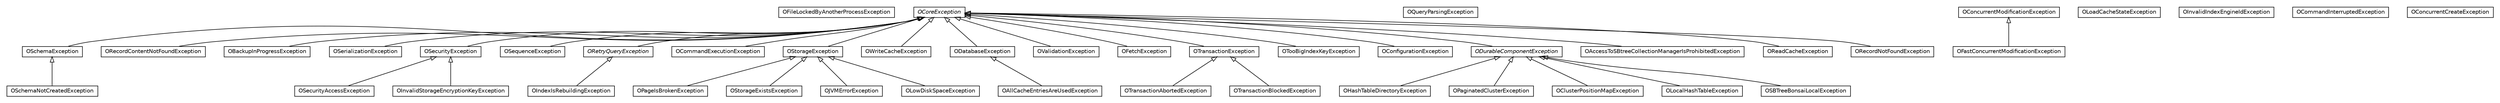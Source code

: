 #!/usr/local/bin/dot
#
# Class diagram 
# Generated by UMLGraph version R5_6-24-gf6e263 (http://www.umlgraph.org/)
#

digraph G {
	edge [fontname="Helvetica",fontsize=10,labelfontname="Helvetica",labelfontsize=10];
	node [fontname="Helvetica",fontsize=10,shape=plaintext];
	nodesep=0.25;
	ranksep=0.5;
	// com.orientechnologies.orient.core.exception.OFileLockedByAnotherProcessException
	c243024 [label=<<table title="com.orientechnologies.orient.core.exception.OFileLockedByAnotherProcessException" border="0" cellborder="1" cellspacing="0" cellpadding="2" port="p" href="./OFileLockedByAnotherProcessException.html">
		<tr><td><table border="0" cellspacing="0" cellpadding="1">
<tr><td align="center" balign="center"> OFileLockedByAnotherProcessException </td></tr>
		</table></td></tr>
		</table>>, URL="./OFileLockedByAnotherProcessException.html", fontname="Helvetica", fontcolor="black", fontsize=10.0];
	// com.orientechnologies.orient.core.exception.OTransactionAbortedException
	c243025 [label=<<table title="com.orientechnologies.orient.core.exception.OTransactionAbortedException" border="0" cellborder="1" cellspacing="0" cellpadding="2" port="p" href="./OTransactionAbortedException.html">
		<tr><td><table border="0" cellspacing="0" cellpadding="1">
<tr><td align="center" balign="center"> OTransactionAbortedException </td></tr>
		</table></td></tr>
		</table>>, URL="./OTransactionAbortedException.html", fontname="Helvetica", fontcolor="black", fontsize=10.0];
	// com.orientechnologies.orient.core.exception.OCoreException
	c243026 [label=<<table title="com.orientechnologies.orient.core.exception.OCoreException" border="0" cellborder="1" cellspacing="0" cellpadding="2" port="p" href="./OCoreException.html">
		<tr><td><table border="0" cellspacing="0" cellpadding="1">
<tr><td align="center" balign="center"><font face="Helvetica-Oblique"> OCoreException </font></td></tr>
		</table></td></tr>
		</table>>, URL="./OCoreException.html", fontname="Helvetica", fontcolor="black", fontsize=10.0];
	// com.orientechnologies.orient.core.exception.OSchemaException
	c243027 [label=<<table title="com.orientechnologies.orient.core.exception.OSchemaException" border="0" cellborder="1" cellspacing="0" cellpadding="2" port="p" href="./OSchemaException.html">
		<tr><td><table border="0" cellspacing="0" cellpadding="1">
<tr><td align="center" balign="center"> OSchemaException </td></tr>
		</table></td></tr>
		</table>>, URL="./OSchemaException.html", fontname="Helvetica", fontcolor="black", fontsize=10.0];
	// com.orientechnologies.orient.core.exception.ORecordContentNotFoundException
	c243028 [label=<<table title="com.orientechnologies.orient.core.exception.ORecordContentNotFoundException" border="0" cellborder="1" cellspacing="0" cellpadding="2" port="p" href="./ORecordContentNotFoundException.html">
		<tr><td><table border="0" cellspacing="0" cellpadding="1">
<tr><td align="center" balign="center"> ORecordContentNotFoundException </td></tr>
		</table></td></tr>
		</table>>, URL="./ORecordContentNotFoundException.html", fontname="Helvetica", fontcolor="black", fontsize=10.0];
	// com.orientechnologies.orient.core.exception.OBackupInProgressException
	c243029 [label=<<table title="com.orientechnologies.orient.core.exception.OBackupInProgressException" border="0" cellborder="1" cellspacing="0" cellpadding="2" port="p" href="./OBackupInProgressException.html">
		<tr><td><table border="0" cellspacing="0" cellpadding="1">
<tr><td align="center" balign="center"> OBackupInProgressException </td></tr>
		</table></td></tr>
		</table>>, URL="./OBackupInProgressException.html", fontname="Helvetica", fontcolor="black", fontsize=10.0];
	// com.orientechnologies.orient.core.exception.OSerializationException
	c243030 [label=<<table title="com.orientechnologies.orient.core.exception.OSerializationException" border="0" cellborder="1" cellspacing="0" cellpadding="2" port="p" href="./OSerializationException.html">
		<tr><td><table border="0" cellspacing="0" cellpadding="1">
<tr><td align="center" balign="center"> OSerializationException </td></tr>
		</table></td></tr>
		</table>>, URL="./OSerializationException.html", fontname="Helvetica", fontcolor="black", fontsize=10.0];
	// com.orientechnologies.orient.core.exception.OQueryParsingException
	c243031 [label=<<table title="com.orientechnologies.orient.core.exception.OQueryParsingException" border="0" cellborder="1" cellspacing="0" cellpadding="2" port="p" href="./OQueryParsingException.html">
		<tr><td><table border="0" cellspacing="0" cellpadding="1">
<tr><td align="center" balign="center"> OQueryParsingException </td></tr>
		</table></td></tr>
		</table>>, URL="./OQueryParsingException.html", fontname="Helvetica", fontcolor="black", fontsize=10.0];
	// com.orientechnologies.orient.core.exception.OSecurityException
	c243032 [label=<<table title="com.orientechnologies.orient.core.exception.OSecurityException" border="0" cellborder="1" cellspacing="0" cellpadding="2" port="p" href="./OSecurityException.html">
		<tr><td><table border="0" cellspacing="0" cellpadding="1">
<tr><td align="center" balign="center"> OSecurityException </td></tr>
		</table></td></tr>
		</table>>, URL="./OSecurityException.html", fontname="Helvetica", fontcolor="black", fontsize=10.0];
	// com.orientechnologies.orient.core.exception.OSequenceException
	c243033 [label=<<table title="com.orientechnologies.orient.core.exception.OSequenceException" border="0" cellborder="1" cellspacing="0" cellpadding="2" port="p" href="./OSequenceException.html">
		<tr><td><table border="0" cellspacing="0" cellpadding="1">
<tr><td align="center" balign="center"> OSequenceException </td></tr>
		</table></td></tr>
		</table>>, URL="./OSequenceException.html", fontname="Helvetica", fontcolor="black", fontsize=10.0];
	// com.orientechnologies.orient.core.exception.OAllCacheEntriesAreUsedException
	c243034 [label=<<table title="com.orientechnologies.orient.core.exception.OAllCacheEntriesAreUsedException" border="0" cellborder="1" cellspacing="0" cellpadding="2" port="p" href="./OAllCacheEntriesAreUsedException.html">
		<tr><td><table border="0" cellspacing="0" cellpadding="1">
<tr><td align="center" balign="center"> OAllCacheEntriesAreUsedException </td></tr>
		</table></td></tr>
		</table>>, URL="./OAllCacheEntriesAreUsedException.html", fontname="Helvetica", fontcolor="black", fontsize=10.0];
	// com.orientechnologies.orient.core.exception.OPageIsBrokenException
	c243035 [label=<<table title="com.orientechnologies.orient.core.exception.OPageIsBrokenException" border="0" cellborder="1" cellspacing="0" cellpadding="2" port="p" href="./OPageIsBrokenException.html">
		<tr><td><table border="0" cellspacing="0" cellpadding="1">
<tr><td align="center" balign="center"> OPageIsBrokenException </td></tr>
		</table></td></tr>
		</table>>, URL="./OPageIsBrokenException.html", fontname="Helvetica", fontcolor="black", fontsize=10.0];
	// com.orientechnologies.orient.core.exception.ORetryQueryException
	c243036 [label=<<table title="com.orientechnologies.orient.core.exception.ORetryQueryException" border="0" cellborder="1" cellspacing="0" cellpadding="2" port="p" href="./ORetryQueryException.html">
		<tr><td><table border="0" cellspacing="0" cellpadding="1">
<tr><td align="center" balign="center"><font face="Helvetica-Oblique"> ORetryQueryException </font></td></tr>
		</table></td></tr>
		</table>>, URL="./ORetryQueryException.html", fontname="Helvetica", fontcolor="black", fontsize=10.0];
	// com.orientechnologies.orient.core.exception.OSchemaNotCreatedException
	c243037 [label=<<table title="com.orientechnologies.orient.core.exception.OSchemaNotCreatedException" border="0" cellborder="1" cellspacing="0" cellpadding="2" port="p" href="./OSchemaNotCreatedException.html">
		<tr><td><table border="0" cellspacing="0" cellpadding="1">
<tr><td align="center" balign="center"> OSchemaNotCreatedException </td></tr>
		</table></td></tr>
		</table>>, URL="./OSchemaNotCreatedException.html", fontname="Helvetica", fontcolor="black", fontsize=10.0];
	// com.orientechnologies.orient.core.exception.OHashTableDirectoryException
	c243038 [label=<<table title="com.orientechnologies.orient.core.exception.OHashTableDirectoryException" border="0" cellborder="1" cellspacing="0" cellpadding="2" port="p" href="./OHashTableDirectoryException.html">
		<tr><td><table border="0" cellspacing="0" cellpadding="1">
<tr><td align="center" balign="center"> OHashTableDirectoryException </td></tr>
		</table></td></tr>
		</table>>, URL="./OHashTableDirectoryException.html", fontname="Helvetica", fontcolor="black", fontsize=10.0];
	// com.orientechnologies.orient.core.exception.OCommandExecutionException
	c243039 [label=<<table title="com.orientechnologies.orient.core.exception.OCommandExecutionException" border="0" cellborder="1" cellspacing="0" cellpadding="2" port="p" href="./OCommandExecutionException.html">
		<tr><td><table border="0" cellspacing="0" cellpadding="1">
<tr><td align="center" balign="center"> OCommandExecutionException </td></tr>
		</table></td></tr>
		</table>>, URL="./OCommandExecutionException.html", fontname="Helvetica", fontcolor="black", fontsize=10.0];
	// com.orientechnologies.orient.core.exception.OStorageException
	c243040 [label=<<table title="com.orientechnologies.orient.core.exception.OStorageException" border="0" cellborder="1" cellspacing="0" cellpadding="2" port="p" href="./OStorageException.html">
		<tr><td><table border="0" cellspacing="0" cellpadding="1">
<tr><td align="center" balign="center"> OStorageException </td></tr>
		</table></td></tr>
		</table>>, URL="./OStorageException.html", fontname="Helvetica", fontcolor="black", fontsize=10.0];
	// com.orientechnologies.orient.core.exception.OWriteCacheException
	c243041 [label=<<table title="com.orientechnologies.orient.core.exception.OWriteCacheException" border="0" cellborder="1" cellspacing="0" cellpadding="2" port="p" href="./OWriteCacheException.html">
		<tr><td><table border="0" cellspacing="0" cellpadding="1">
<tr><td align="center" balign="center"> OWriteCacheException </td></tr>
		</table></td></tr>
		</table>>, URL="./OWriteCacheException.html", fontname="Helvetica", fontcolor="black", fontsize=10.0];
	// com.orientechnologies.orient.core.exception.OStorageExistsException
	c243042 [label=<<table title="com.orientechnologies.orient.core.exception.OStorageExistsException" border="0" cellborder="1" cellspacing="0" cellpadding="2" port="p" href="./OStorageExistsException.html">
		<tr><td><table border="0" cellspacing="0" cellpadding="1">
<tr><td align="center" balign="center"> OStorageExistsException </td></tr>
		</table></td></tr>
		</table>>, URL="./OStorageExistsException.html", fontname="Helvetica", fontcolor="black", fontsize=10.0];
	// com.orientechnologies.orient.core.exception.ODatabaseException
	c243043 [label=<<table title="com.orientechnologies.orient.core.exception.ODatabaseException" border="0" cellborder="1" cellspacing="0" cellpadding="2" port="p" href="./ODatabaseException.html">
		<tr><td><table border="0" cellspacing="0" cellpadding="1">
<tr><td align="center" balign="center"> ODatabaseException </td></tr>
		</table></td></tr>
		</table>>, URL="./ODatabaseException.html", fontname="Helvetica", fontcolor="black", fontsize=10.0];
	// com.orientechnologies.orient.core.exception.OValidationException
	c243044 [label=<<table title="com.orientechnologies.orient.core.exception.OValidationException" border="0" cellborder="1" cellspacing="0" cellpadding="2" port="p" href="./OValidationException.html">
		<tr><td><table border="0" cellspacing="0" cellpadding="1">
<tr><td align="center" balign="center"> OValidationException </td></tr>
		</table></td></tr>
		</table>>, URL="./OValidationException.html", fontname="Helvetica", fontcolor="black", fontsize=10.0];
	// com.orientechnologies.orient.core.exception.OConcurrentModificationException
	c243045 [label=<<table title="com.orientechnologies.orient.core.exception.OConcurrentModificationException" border="0" cellborder="1" cellspacing="0" cellpadding="2" port="p" href="./OConcurrentModificationException.html">
		<tr><td><table border="0" cellspacing="0" cellpadding="1">
<tr><td align="center" balign="center"> OConcurrentModificationException </td></tr>
		</table></td></tr>
		</table>>, URL="./OConcurrentModificationException.html", fontname="Helvetica", fontcolor="black", fontsize=10.0];
	// com.orientechnologies.orient.core.exception.OTransactionBlockedException
	c243046 [label=<<table title="com.orientechnologies.orient.core.exception.OTransactionBlockedException" border="0" cellborder="1" cellspacing="0" cellpadding="2" port="p" href="./OTransactionBlockedException.html">
		<tr><td><table border="0" cellspacing="0" cellpadding="1">
<tr><td align="center" balign="center"> OTransactionBlockedException </td></tr>
		</table></td></tr>
		</table>>, URL="./OTransactionBlockedException.html", fontname="Helvetica", fontcolor="black", fontsize=10.0];
	// com.orientechnologies.orient.core.exception.OPaginatedClusterException
	c243047 [label=<<table title="com.orientechnologies.orient.core.exception.OPaginatedClusterException" border="0" cellborder="1" cellspacing="0" cellpadding="2" port="p" href="./OPaginatedClusterException.html">
		<tr><td><table border="0" cellspacing="0" cellpadding="1">
<tr><td align="center" balign="center"> OPaginatedClusterException </td></tr>
		</table></td></tr>
		</table>>, URL="./OPaginatedClusterException.html", fontname="Helvetica", fontcolor="black", fontsize=10.0];
	// com.orientechnologies.orient.core.exception.OFetchException
	c243048 [label=<<table title="com.orientechnologies.orient.core.exception.OFetchException" border="0" cellborder="1" cellspacing="0" cellpadding="2" port="p" href="./OFetchException.html">
		<tr><td><table border="0" cellspacing="0" cellpadding="1">
<tr><td align="center" balign="center"> OFetchException </td></tr>
		</table></td></tr>
		</table>>, URL="./OFetchException.html", fontname="Helvetica", fontcolor="black", fontsize=10.0];
	// com.orientechnologies.orient.core.exception.OTransactionException
	c243049 [label=<<table title="com.orientechnologies.orient.core.exception.OTransactionException" border="0" cellborder="1" cellspacing="0" cellpadding="2" port="p" href="./OTransactionException.html">
		<tr><td><table border="0" cellspacing="0" cellpadding="1">
<tr><td align="center" balign="center"> OTransactionException </td></tr>
		</table></td></tr>
		</table>>, URL="./OTransactionException.html", fontname="Helvetica", fontcolor="black", fontsize=10.0];
	// com.orientechnologies.orient.core.exception.OIndexIsRebuildingException
	c243050 [label=<<table title="com.orientechnologies.orient.core.exception.OIndexIsRebuildingException" border="0" cellborder="1" cellspacing="0" cellpadding="2" port="p" href="./OIndexIsRebuildingException.html">
		<tr><td><table border="0" cellspacing="0" cellpadding="1">
<tr><td align="center" balign="center"> OIndexIsRebuildingException </td></tr>
		</table></td></tr>
		</table>>, URL="./OIndexIsRebuildingException.html", fontname="Helvetica", fontcolor="black", fontsize=10.0];
	// com.orientechnologies.orient.core.exception.OTooBigIndexKeyException
	c243051 [label=<<table title="com.orientechnologies.orient.core.exception.OTooBigIndexKeyException" border="0" cellborder="1" cellspacing="0" cellpadding="2" port="p" href="./OTooBigIndexKeyException.html">
		<tr><td><table border="0" cellspacing="0" cellpadding="1">
<tr><td align="center" balign="center"> OTooBigIndexKeyException </td></tr>
		</table></td></tr>
		</table>>, URL="./OTooBigIndexKeyException.html", fontname="Helvetica", fontcolor="black", fontsize=10.0];
	// com.orientechnologies.orient.core.exception.OSecurityAccessException
	c243052 [label=<<table title="com.orientechnologies.orient.core.exception.OSecurityAccessException" border="0" cellborder="1" cellspacing="0" cellpadding="2" port="p" href="./OSecurityAccessException.html">
		<tr><td><table border="0" cellspacing="0" cellpadding="1">
<tr><td align="center" balign="center"> OSecurityAccessException </td></tr>
		</table></td></tr>
		</table>>, URL="./OSecurityAccessException.html", fontname="Helvetica", fontcolor="black", fontsize=10.0];
	// com.orientechnologies.orient.core.exception.OInvalidStorageEncryptionKeyException
	c243053 [label=<<table title="com.orientechnologies.orient.core.exception.OInvalidStorageEncryptionKeyException" border="0" cellborder="1" cellspacing="0" cellpadding="2" port="p" href="./OInvalidStorageEncryptionKeyException.html">
		<tr><td><table border="0" cellspacing="0" cellpadding="1">
<tr><td align="center" balign="center"> OInvalidStorageEncryptionKeyException </td></tr>
		</table></td></tr>
		</table>>, URL="./OInvalidStorageEncryptionKeyException.html", fontname="Helvetica", fontcolor="black", fontsize=10.0];
	// com.orientechnologies.orient.core.exception.OLoadCacheStateException
	c243054 [label=<<table title="com.orientechnologies.orient.core.exception.OLoadCacheStateException" border="0" cellborder="1" cellspacing="0" cellpadding="2" port="p" href="./OLoadCacheStateException.html">
		<tr><td><table border="0" cellspacing="0" cellpadding="1">
<tr><td align="center" balign="center"> OLoadCacheStateException </td></tr>
		</table></td></tr>
		</table>>, URL="./OLoadCacheStateException.html", fontname="Helvetica", fontcolor="black", fontsize=10.0];
	// com.orientechnologies.orient.core.exception.OClusterPositionMapException
	c243055 [label=<<table title="com.orientechnologies.orient.core.exception.OClusterPositionMapException" border="0" cellborder="1" cellspacing="0" cellpadding="2" port="p" href="./OClusterPositionMapException.html">
		<tr><td><table border="0" cellspacing="0" cellpadding="1">
<tr><td align="center" balign="center"> OClusterPositionMapException </td></tr>
		</table></td></tr>
		</table>>, URL="./OClusterPositionMapException.html", fontname="Helvetica", fontcolor="black", fontsize=10.0];
	// com.orientechnologies.orient.core.exception.OInvalidIndexEngineIdException
	c243056 [label=<<table title="com.orientechnologies.orient.core.exception.OInvalidIndexEngineIdException" border="0" cellborder="1" cellspacing="0" cellpadding="2" port="p" href="./OInvalidIndexEngineIdException.html">
		<tr><td><table border="0" cellspacing="0" cellpadding="1">
<tr><td align="center" balign="center"> OInvalidIndexEngineIdException </td></tr>
		</table></td></tr>
		</table>>, URL="./OInvalidIndexEngineIdException.html", fontname="Helvetica", fontcolor="black", fontsize=10.0];
	// com.orientechnologies.orient.core.exception.OFastConcurrentModificationException
	c243057 [label=<<table title="com.orientechnologies.orient.core.exception.OFastConcurrentModificationException" border="0" cellborder="1" cellspacing="0" cellpadding="2" port="p" href="./OFastConcurrentModificationException.html">
		<tr><td><table border="0" cellspacing="0" cellpadding="1">
<tr><td align="center" balign="center"> OFastConcurrentModificationException </td></tr>
		</table></td></tr>
		</table>>, URL="./OFastConcurrentModificationException.html", fontname="Helvetica", fontcolor="black", fontsize=10.0];
	// com.orientechnologies.orient.core.exception.OConfigurationException
	c243058 [label=<<table title="com.orientechnologies.orient.core.exception.OConfigurationException" border="0" cellborder="1" cellspacing="0" cellpadding="2" port="p" href="./OConfigurationException.html">
		<tr><td><table border="0" cellspacing="0" cellpadding="1">
<tr><td align="center" balign="center"> OConfigurationException </td></tr>
		</table></td></tr>
		</table>>, URL="./OConfigurationException.html", fontname="Helvetica", fontcolor="black", fontsize=10.0];
	// com.orientechnologies.orient.core.exception.ODurableComponentException
	c243059 [label=<<table title="com.orientechnologies.orient.core.exception.ODurableComponentException" border="0" cellborder="1" cellspacing="0" cellpadding="2" port="p" href="./ODurableComponentException.html">
		<tr><td><table border="0" cellspacing="0" cellpadding="1">
<tr><td align="center" balign="center"><font face="Helvetica-Oblique"> ODurableComponentException </font></td></tr>
		</table></td></tr>
		</table>>, URL="./ODurableComponentException.html", fontname="Helvetica", fontcolor="black", fontsize=10.0];
	// com.orientechnologies.orient.core.exception.OAccessToSBtreeCollectionManagerIsProhibitedException
	c243060 [label=<<table title="com.orientechnologies.orient.core.exception.OAccessToSBtreeCollectionManagerIsProhibitedException" border="0" cellborder="1" cellspacing="0" cellpadding="2" port="p" href="./OAccessToSBtreeCollectionManagerIsProhibitedException.html">
		<tr><td><table border="0" cellspacing="0" cellpadding="1">
<tr><td align="center" balign="center"> OAccessToSBtreeCollectionManagerIsProhibitedException </td></tr>
		</table></td></tr>
		</table>>, URL="./OAccessToSBtreeCollectionManagerIsProhibitedException.html", fontname="Helvetica", fontcolor="black", fontsize=10.0];
	// com.orientechnologies.orient.core.exception.OLocalHashTableException
	c243061 [label=<<table title="com.orientechnologies.orient.core.exception.OLocalHashTableException" border="0" cellborder="1" cellspacing="0" cellpadding="2" port="p" href="./OLocalHashTableException.html">
		<tr><td><table border="0" cellspacing="0" cellpadding="1">
<tr><td align="center" balign="center"> OLocalHashTableException </td></tr>
		</table></td></tr>
		</table>>, URL="./OLocalHashTableException.html", fontname="Helvetica", fontcolor="black", fontsize=10.0];
	// com.orientechnologies.orient.core.exception.OReadCacheException
	c243062 [label=<<table title="com.orientechnologies.orient.core.exception.OReadCacheException" border="0" cellborder="1" cellspacing="0" cellpadding="2" port="p" href="./OReadCacheException.html">
		<tr><td><table border="0" cellspacing="0" cellpadding="1">
<tr><td align="center" balign="center"> OReadCacheException </td></tr>
		</table></td></tr>
		</table>>, URL="./OReadCacheException.html", fontname="Helvetica", fontcolor="black", fontsize=10.0];
	// com.orientechnologies.orient.core.exception.OJVMErrorException
	c243063 [label=<<table title="com.orientechnologies.orient.core.exception.OJVMErrorException" border="0" cellborder="1" cellspacing="0" cellpadding="2" port="p" href="./OJVMErrorException.html">
		<tr><td><table border="0" cellspacing="0" cellpadding="1">
<tr><td align="center" balign="center"> OJVMErrorException </td></tr>
		</table></td></tr>
		</table>>, URL="./OJVMErrorException.html", fontname="Helvetica", fontcolor="black", fontsize=10.0];
	// com.orientechnologies.orient.core.exception.OCommandInterruptedException
	c243064 [label=<<table title="com.orientechnologies.orient.core.exception.OCommandInterruptedException" border="0" cellborder="1" cellspacing="0" cellpadding="2" port="p" href="./OCommandInterruptedException.html">
		<tr><td><table border="0" cellspacing="0" cellpadding="1">
<tr><td align="center" balign="center"> OCommandInterruptedException </td></tr>
		</table></td></tr>
		</table>>, URL="./OCommandInterruptedException.html", fontname="Helvetica", fontcolor="black", fontsize=10.0];
	// com.orientechnologies.orient.core.exception.OLowDiskSpaceException
	c243065 [label=<<table title="com.orientechnologies.orient.core.exception.OLowDiskSpaceException" border="0" cellborder="1" cellspacing="0" cellpadding="2" port="p" href="./OLowDiskSpaceException.html">
		<tr><td><table border="0" cellspacing="0" cellpadding="1">
<tr><td align="center" balign="center"> OLowDiskSpaceException </td></tr>
		</table></td></tr>
		</table>>, URL="./OLowDiskSpaceException.html", fontname="Helvetica", fontcolor="black", fontsize=10.0];
	// com.orientechnologies.orient.core.exception.OSBTreeBonsaiLocalException
	c243066 [label=<<table title="com.orientechnologies.orient.core.exception.OSBTreeBonsaiLocalException" border="0" cellborder="1" cellspacing="0" cellpadding="2" port="p" href="./OSBTreeBonsaiLocalException.html">
		<tr><td><table border="0" cellspacing="0" cellpadding="1">
<tr><td align="center" balign="center"> OSBTreeBonsaiLocalException </td></tr>
		</table></td></tr>
		</table>>, URL="./OSBTreeBonsaiLocalException.html", fontname="Helvetica", fontcolor="black", fontsize=10.0];
	// com.orientechnologies.orient.core.exception.ORecordNotFoundException
	c243067 [label=<<table title="com.orientechnologies.orient.core.exception.ORecordNotFoundException" border="0" cellborder="1" cellspacing="0" cellpadding="2" port="p" href="./ORecordNotFoundException.html">
		<tr><td><table border="0" cellspacing="0" cellpadding="1">
<tr><td align="center" balign="center"> ORecordNotFoundException </td></tr>
		</table></td></tr>
		</table>>, URL="./ORecordNotFoundException.html", fontname="Helvetica", fontcolor="black", fontsize=10.0];
	// com.orientechnologies.orient.core.exception.OConcurrentCreateException
	c243068 [label=<<table title="com.orientechnologies.orient.core.exception.OConcurrentCreateException" border="0" cellborder="1" cellspacing="0" cellpadding="2" port="p" href="./OConcurrentCreateException.html">
		<tr><td><table border="0" cellspacing="0" cellpadding="1">
<tr><td align="center" balign="center"> OConcurrentCreateException </td></tr>
		</table></td></tr>
		</table>>, URL="./OConcurrentCreateException.html", fontname="Helvetica", fontcolor="black", fontsize=10.0];
	//com.orientechnologies.orient.core.exception.OTransactionAbortedException extends com.orientechnologies.orient.core.exception.OTransactionException
	c243049:p -> c243025:p [dir=back,arrowtail=empty];
	//com.orientechnologies.orient.core.exception.OSchemaException extends com.orientechnologies.orient.core.exception.OCoreException
	c243026:p -> c243027:p [dir=back,arrowtail=empty];
	//com.orientechnologies.orient.core.exception.ORecordContentNotFoundException extends com.orientechnologies.orient.core.exception.OCoreException
	c243026:p -> c243028:p [dir=back,arrowtail=empty];
	//com.orientechnologies.orient.core.exception.OBackupInProgressException extends com.orientechnologies.orient.core.exception.OCoreException
	c243026:p -> c243029:p [dir=back,arrowtail=empty];
	//com.orientechnologies.orient.core.exception.OSerializationException extends com.orientechnologies.orient.core.exception.OCoreException
	c243026:p -> c243030:p [dir=back,arrowtail=empty];
	//com.orientechnologies.orient.core.exception.OSecurityException extends com.orientechnologies.orient.core.exception.OCoreException
	c243026:p -> c243032:p [dir=back,arrowtail=empty];
	//com.orientechnologies.orient.core.exception.OSequenceException extends com.orientechnologies.orient.core.exception.OCoreException
	c243026:p -> c243033:p [dir=back,arrowtail=empty];
	//com.orientechnologies.orient.core.exception.OAllCacheEntriesAreUsedException extends com.orientechnologies.orient.core.exception.ODatabaseException
	c243043:p -> c243034:p [dir=back,arrowtail=empty];
	//com.orientechnologies.orient.core.exception.OPageIsBrokenException extends com.orientechnologies.orient.core.exception.OStorageException
	c243040:p -> c243035:p [dir=back,arrowtail=empty];
	//com.orientechnologies.orient.core.exception.ORetryQueryException extends com.orientechnologies.orient.core.exception.OCoreException
	c243026:p -> c243036:p [dir=back,arrowtail=empty];
	//com.orientechnologies.orient.core.exception.OSchemaNotCreatedException extends com.orientechnologies.orient.core.exception.OSchemaException
	c243027:p -> c243037:p [dir=back,arrowtail=empty];
	//com.orientechnologies.orient.core.exception.OHashTableDirectoryException extends com.orientechnologies.orient.core.exception.ODurableComponentException
	c243059:p -> c243038:p [dir=back,arrowtail=empty];
	//com.orientechnologies.orient.core.exception.OCommandExecutionException extends com.orientechnologies.orient.core.exception.OCoreException
	c243026:p -> c243039:p [dir=back,arrowtail=empty];
	//com.orientechnologies.orient.core.exception.OStorageException extends com.orientechnologies.orient.core.exception.OCoreException
	c243026:p -> c243040:p [dir=back,arrowtail=empty];
	//com.orientechnologies.orient.core.exception.OWriteCacheException extends com.orientechnologies.orient.core.exception.OCoreException
	c243026:p -> c243041:p [dir=back,arrowtail=empty];
	//com.orientechnologies.orient.core.exception.OStorageExistsException extends com.orientechnologies.orient.core.exception.OStorageException
	c243040:p -> c243042:p [dir=back,arrowtail=empty];
	//com.orientechnologies.orient.core.exception.ODatabaseException extends com.orientechnologies.orient.core.exception.OCoreException
	c243026:p -> c243043:p [dir=back,arrowtail=empty];
	//com.orientechnologies.orient.core.exception.OValidationException extends com.orientechnologies.orient.core.exception.OCoreException
	c243026:p -> c243044:p [dir=back,arrowtail=empty];
	//com.orientechnologies.orient.core.exception.OTransactionBlockedException extends com.orientechnologies.orient.core.exception.OTransactionException
	c243049:p -> c243046:p [dir=back,arrowtail=empty];
	//com.orientechnologies.orient.core.exception.OPaginatedClusterException extends com.orientechnologies.orient.core.exception.ODurableComponentException
	c243059:p -> c243047:p [dir=back,arrowtail=empty];
	//com.orientechnologies.orient.core.exception.OFetchException extends com.orientechnologies.orient.core.exception.OCoreException
	c243026:p -> c243048:p [dir=back,arrowtail=empty];
	//com.orientechnologies.orient.core.exception.OTransactionException extends com.orientechnologies.orient.core.exception.OCoreException
	c243026:p -> c243049:p [dir=back,arrowtail=empty];
	//com.orientechnologies.orient.core.exception.OIndexIsRebuildingException extends com.orientechnologies.orient.core.exception.ORetryQueryException
	c243036:p -> c243050:p [dir=back,arrowtail=empty];
	//com.orientechnologies.orient.core.exception.OTooBigIndexKeyException extends com.orientechnologies.orient.core.exception.OCoreException
	c243026:p -> c243051:p [dir=back,arrowtail=empty];
	//com.orientechnologies.orient.core.exception.OSecurityAccessException extends com.orientechnologies.orient.core.exception.OSecurityException
	c243032:p -> c243052:p [dir=back,arrowtail=empty];
	//com.orientechnologies.orient.core.exception.OInvalidStorageEncryptionKeyException extends com.orientechnologies.orient.core.exception.OSecurityException
	c243032:p -> c243053:p [dir=back,arrowtail=empty];
	//com.orientechnologies.orient.core.exception.OClusterPositionMapException extends com.orientechnologies.orient.core.exception.ODurableComponentException
	c243059:p -> c243055:p [dir=back,arrowtail=empty];
	//com.orientechnologies.orient.core.exception.OFastConcurrentModificationException extends com.orientechnologies.orient.core.exception.OConcurrentModificationException
	c243045:p -> c243057:p [dir=back,arrowtail=empty];
	//com.orientechnologies.orient.core.exception.OConfigurationException extends com.orientechnologies.orient.core.exception.OCoreException
	c243026:p -> c243058:p [dir=back,arrowtail=empty];
	//com.orientechnologies.orient.core.exception.ODurableComponentException extends com.orientechnologies.orient.core.exception.OCoreException
	c243026:p -> c243059:p [dir=back,arrowtail=empty];
	//com.orientechnologies.orient.core.exception.OAccessToSBtreeCollectionManagerIsProhibitedException extends com.orientechnologies.orient.core.exception.OCoreException
	c243026:p -> c243060:p [dir=back,arrowtail=empty];
	//com.orientechnologies.orient.core.exception.OLocalHashTableException extends com.orientechnologies.orient.core.exception.ODurableComponentException
	c243059:p -> c243061:p [dir=back,arrowtail=empty];
	//com.orientechnologies.orient.core.exception.OReadCacheException extends com.orientechnologies.orient.core.exception.OCoreException
	c243026:p -> c243062:p [dir=back,arrowtail=empty];
	//com.orientechnologies.orient.core.exception.OJVMErrorException extends com.orientechnologies.orient.core.exception.OStorageException
	c243040:p -> c243063:p [dir=back,arrowtail=empty];
	//com.orientechnologies.orient.core.exception.OLowDiskSpaceException extends com.orientechnologies.orient.core.exception.OStorageException
	c243040:p -> c243065:p [dir=back,arrowtail=empty];
	//com.orientechnologies.orient.core.exception.OSBTreeBonsaiLocalException extends com.orientechnologies.orient.core.exception.ODurableComponentException
	c243059:p -> c243066:p [dir=back,arrowtail=empty];
	//com.orientechnologies.orient.core.exception.ORecordNotFoundException extends com.orientechnologies.orient.core.exception.OCoreException
	c243026:p -> c243067:p [dir=back,arrowtail=empty];
}

